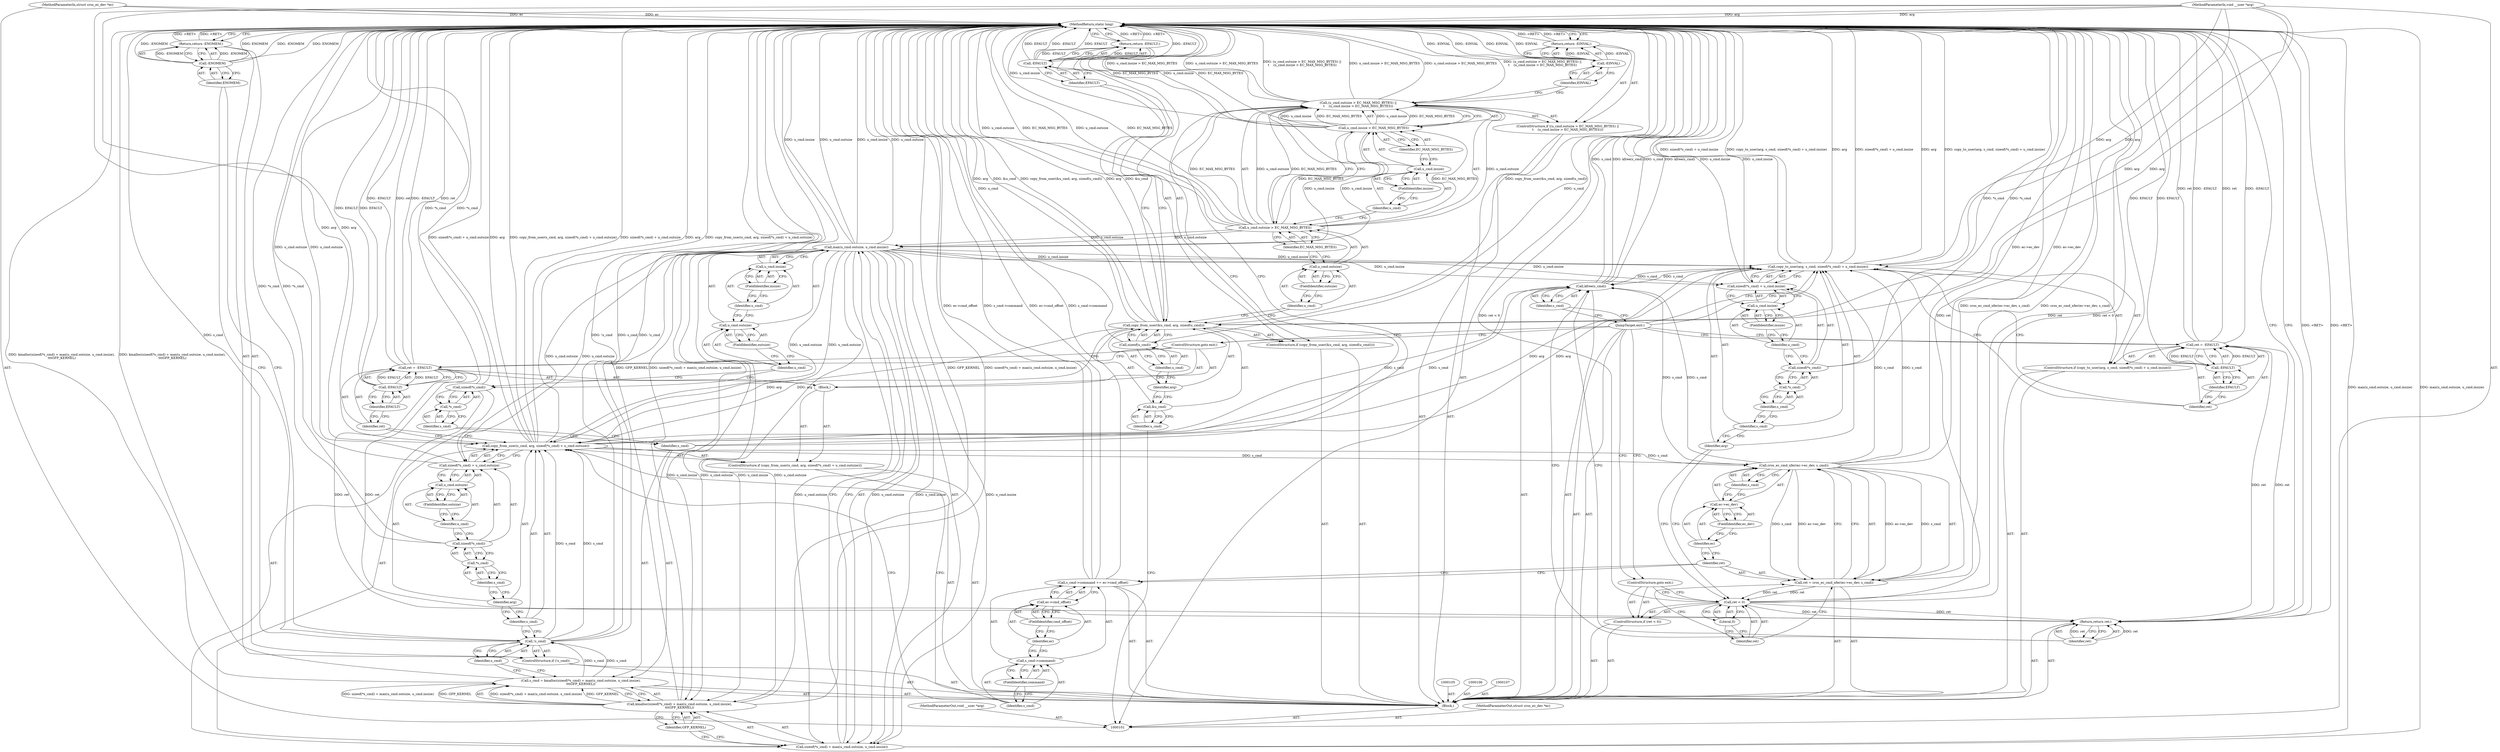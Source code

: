 digraph "1_linux_096cdc6f52225835ff503f987a0d68ef770bb78e" {
"1000210" [label="(MethodReturn,static long)"];
"1000102" [label="(MethodParameterIn,struct cros_ec_dev *ec)"];
"1000312" [label="(MethodParameterOut,struct cros_ec_dev *ec)"];
"1000103" [label="(MethodParameterIn,void __user *arg)"];
"1000313" [label="(MethodParameterOut,void __user *arg)"];
"1000118" [label="(ControlStructure,if ((u_cmd.outsize > EC_MAX_MSG_BYTES) ||\n\t    (u_cmd.insize > EC_MAX_MSG_BYTES)))"];
"1000123" [label="(FieldIdentifier,outsize)"];
"1000124" [label="(Identifier,EC_MAX_MSG_BYTES)"];
"1000119" [label="(Call,(u_cmd.outsize > EC_MAX_MSG_BYTES) ||\n\t    (u_cmd.insize > EC_MAX_MSG_BYTES))"];
"1000120" [label="(Call,u_cmd.outsize > EC_MAX_MSG_BYTES)"];
"1000121" [label="(Call,u_cmd.outsize)"];
"1000122" [label="(Identifier,u_cmd)"];
"1000128" [label="(FieldIdentifier,insize)"];
"1000129" [label="(Identifier,EC_MAX_MSG_BYTES)"];
"1000125" [label="(Call,u_cmd.insize > EC_MAX_MSG_BYTES)"];
"1000126" [label="(Call,u_cmd.insize)"];
"1000127" [label="(Identifier,u_cmd)"];
"1000132" [label="(Identifier,EINVAL)"];
"1000130" [label="(Return,return -EINVAL;)"];
"1000131" [label="(Call,-EINVAL)"];
"1000133" [label="(Call,s_cmd = kmalloc(sizeof(*s_cmd) + max(u_cmd.outsize, u_cmd.insize),\n\t\t\tGFP_KERNEL))"];
"1000134" [label="(Identifier,s_cmd)"];
"1000136" [label="(Call,sizeof(*s_cmd) + max(u_cmd.outsize, u_cmd.insize))"];
"1000137" [label="(Call,sizeof(*s_cmd))"];
"1000138" [label="(Call,*s_cmd)"];
"1000139" [label="(Identifier,s_cmd)"];
"1000140" [label="(Call,max(u_cmd.outsize, u_cmd.insize))"];
"1000141" [label="(Call,u_cmd.outsize)"];
"1000142" [label="(Identifier,u_cmd)"];
"1000143" [label="(FieldIdentifier,outsize)"];
"1000144" [label="(Call,u_cmd.insize)"];
"1000145" [label="(Identifier,u_cmd)"];
"1000146" [label="(FieldIdentifier,insize)"];
"1000135" [label="(Call,kmalloc(sizeof(*s_cmd) + max(u_cmd.outsize, u_cmd.insize),\n\t\t\tGFP_KERNEL))"];
"1000147" [label="(Identifier,GFP_KERNEL)"];
"1000148" [label="(ControlStructure,if (!s_cmd))"];
"1000149" [label="(Call,!s_cmd)"];
"1000150" [label="(Identifier,s_cmd)"];
"1000153" [label="(Identifier,ENOMEM)"];
"1000151" [label="(Return,return -ENOMEM;)"];
"1000152" [label="(Call,-ENOMEM)"];
"1000154" [label="(ControlStructure,if (copy_from_user(s_cmd, arg, sizeof(*s_cmd) + u_cmd.outsize)))"];
"1000156" [label="(Identifier,s_cmd)"];
"1000157" [label="(Identifier,arg)"];
"1000158" [label="(Call,sizeof(*s_cmd) + u_cmd.outsize)"];
"1000159" [label="(Call,sizeof(*s_cmd))"];
"1000160" [label="(Call,*s_cmd)"];
"1000161" [label="(Identifier,s_cmd)"];
"1000162" [label="(Call,u_cmd.outsize)"];
"1000163" [label="(Identifier,u_cmd)"];
"1000155" [label="(Call,copy_from_user(s_cmd, arg, sizeof(*s_cmd) + u_cmd.outsize))"];
"1000164" [label="(FieldIdentifier,outsize)"];
"1000165" [label="(Block,)"];
"1000104" [label="(Block,)"];
"1000166" [label="(Call,ret = -EFAULT)"];
"1000167" [label="(Identifier,ret)"];
"1000168" [label="(Call,-EFAULT)"];
"1000169" [label="(Identifier,EFAULT)"];
"1000170" [label="(ControlStructure,goto exit;)"];
"1000171" [label="(Call,s_cmd->command += ec->cmd_offset)"];
"1000172" [label="(Call,s_cmd->command)"];
"1000173" [label="(Identifier,s_cmd)"];
"1000175" [label="(Call,ec->cmd_offset)"];
"1000176" [label="(Identifier,ec)"];
"1000177" [label="(FieldIdentifier,cmd_offset)"];
"1000174" [label="(FieldIdentifier,command)"];
"1000178" [label="(Call,ret = cros_ec_cmd_xfer(ec->ec_dev, s_cmd))"];
"1000179" [label="(Identifier,ret)"];
"1000181" [label="(Call,ec->ec_dev)"];
"1000182" [label="(Identifier,ec)"];
"1000183" [label="(FieldIdentifier,ec_dev)"];
"1000184" [label="(Identifier,s_cmd)"];
"1000180" [label="(Call,cros_ec_cmd_xfer(ec->ec_dev, s_cmd))"];
"1000188" [label="(Literal,0)"];
"1000185" [label="(ControlStructure,if (ret < 0))"];
"1000186" [label="(Call,ret < 0)"];
"1000187" [label="(Identifier,ret)"];
"1000189" [label="(ControlStructure,goto exit;)"];
"1000190" [label="(ControlStructure,if (copy_to_user(arg, s_cmd, sizeof(*s_cmd) + u_cmd.insize)))"];
"1000192" [label="(Identifier,arg)"];
"1000193" [label="(Identifier,s_cmd)"];
"1000194" [label="(Call,sizeof(*s_cmd) + u_cmd.insize)"];
"1000195" [label="(Call,sizeof(*s_cmd))"];
"1000196" [label="(Call,*s_cmd)"];
"1000197" [label="(Identifier,s_cmd)"];
"1000198" [label="(Call,u_cmd.insize)"];
"1000199" [label="(Identifier,u_cmd)"];
"1000191" [label="(Call,copy_to_user(arg, s_cmd, sizeof(*s_cmd) + u_cmd.insize))"];
"1000200" [label="(FieldIdentifier,insize)"];
"1000204" [label="(Identifier,EFAULT)"];
"1000201" [label="(Call,ret = -EFAULT)"];
"1000202" [label="(Identifier,ret)"];
"1000203" [label="(Call,-EFAULT)"];
"1000205" [label="(JumpTarget,exit:)"];
"1000206" [label="(Call,kfree(s_cmd))"];
"1000207" [label="(Identifier,s_cmd)"];
"1000208" [label="(Return,return ret;)"];
"1000209" [label="(Identifier,ret)"];
"1000108" [label="(ControlStructure,if (copy_from_user(&u_cmd, arg, sizeof(u_cmd))))"];
"1000110" [label="(Call,&u_cmd)"];
"1000111" [label="(Identifier,u_cmd)"];
"1000112" [label="(Identifier,arg)"];
"1000113" [label="(Call,sizeof(u_cmd))"];
"1000114" [label="(Identifier,u_cmd)"];
"1000109" [label="(Call,copy_from_user(&u_cmd, arg, sizeof(u_cmd)))"];
"1000117" [label="(Identifier,EFAULT)"];
"1000115" [label="(Return,return -EFAULT;)"];
"1000116" [label="(Call,-EFAULT)"];
"1000210" -> "1000101"  [label="AST: "];
"1000210" -> "1000115"  [label="CFG: "];
"1000210" -> "1000130"  [label="CFG: "];
"1000210" -> "1000151"  [label="CFG: "];
"1000210" -> "1000208"  [label="CFG: "];
"1000208" -> "1000210"  [label="DDG: <RET>"];
"1000151" -> "1000210"  [label="DDG: <RET>"];
"1000130" -> "1000210"  [label="DDG: <RET>"];
"1000168" -> "1000210"  [label="DDG: EFAULT"];
"1000155" -> "1000210"  [label="DDG: arg"];
"1000155" -> "1000210"  [label="DDG: copy_from_user(s_cmd, arg, sizeof(*s_cmd) + u_cmd.outsize)"];
"1000155" -> "1000210"  [label="DDG: sizeof(*s_cmd) + u_cmd.outsize"];
"1000180" -> "1000210"  [label="DDG: ec->ec_dev"];
"1000149" -> "1000210"  [label="DDG: !s_cmd"];
"1000149" -> "1000210"  [label="DDG: s_cmd"];
"1000137" -> "1000210"  [label="DDG: *s_cmd"];
"1000119" -> "1000210"  [label="DDG: (u_cmd.outsize > EC_MAX_MSG_BYTES) ||\n\t    (u_cmd.insize > EC_MAX_MSG_BYTES)"];
"1000119" -> "1000210"  [label="DDG: u_cmd.insize > EC_MAX_MSG_BYTES"];
"1000119" -> "1000210"  [label="DDG: u_cmd.outsize > EC_MAX_MSG_BYTES"];
"1000116" -> "1000210"  [label="DDG: EFAULT"];
"1000116" -> "1000210"  [label="DDG: -EFAULT"];
"1000166" -> "1000210"  [label="DDG: -EFAULT"];
"1000166" -> "1000210"  [label="DDG: ret"];
"1000186" -> "1000210"  [label="DDG: ret < 0"];
"1000186" -> "1000210"  [label="DDG: ret"];
"1000125" -> "1000210"  [label="DDG: u_cmd.insize"];
"1000125" -> "1000210"  [label="DDG: EC_MAX_MSG_BYTES"];
"1000171" -> "1000210"  [label="DDG: s_cmd->command"];
"1000171" -> "1000210"  [label="DDG: ec->cmd_offset"];
"1000191" -> "1000210"  [label="DDG: sizeof(*s_cmd) + u_cmd.insize"];
"1000191" -> "1000210"  [label="DDG: copy_to_user(arg, s_cmd, sizeof(*s_cmd) + u_cmd.insize)"];
"1000191" -> "1000210"  [label="DDG: arg"];
"1000113" -> "1000210"  [label="DDG: u_cmd"];
"1000159" -> "1000210"  [label="DDG: *s_cmd"];
"1000206" -> "1000210"  [label="DDG: kfree(s_cmd)"];
"1000206" -> "1000210"  [label="DDG: s_cmd"];
"1000131" -> "1000210"  [label="DDG: EINVAL"];
"1000131" -> "1000210"  [label="DDG: -EINVAL"];
"1000140" -> "1000210"  [label="DDG: u_cmd.outsize"];
"1000140" -> "1000210"  [label="DDG: u_cmd.insize"];
"1000136" -> "1000210"  [label="DDG: max(u_cmd.outsize, u_cmd.insize)"];
"1000152" -> "1000210"  [label="DDG: -ENOMEM"];
"1000152" -> "1000210"  [label="DDG: ENOMEM"];
"1000103" -> "1000210"  [label="DDG: arg"];
"1000201" -> "1000210"  [label="DDG: -EFAULT"];
"1000201" -> "1000210"  [label="DDG: ret"];
"1000120" -> "1000210"  [label="DDG: u_cmd.outsize"];
"1000120" -> "1000210"  [label="DDG: EC_MAX_MSG_BYTES"];
"1000178" -> "1000210"  [label="DDG: cros_ec_cmd_xfer(ec->ec_dev, s_cmd)"];
"1000102" -> "1000210"  [label="DDG: ec"];
"1000109" -> "1000210"  [label="DDG: arg"];
"1000109" -> "1000210"  [label="DDG: &u_cmd"];
"1000109" -> "1000210"  [label="DDG: copy_from_user(&u_cmd, arg, sizeof(u_cmd))"];
"1000133" -> "1000210"  [label="DDG: kmalloc(sizeof(*s_cmd) + max(u_cmd.outsize, u_cmd.insize),\n\t\t\tGFP_KERNEL)"];
"1000135" -> "1000210"  [label="DDG: sizeof(*s_cmd) + max(u_cmd.outsize, u_cmd.insize)"];
"1000135" -> "1000210"  [label="DDG: GFP_KERNEL"];
"1000195" -> "1000210"  [label="DDG: *s_cmd"];
"1000158" -> "1000210"  [label="DDG: u_cmd.outsize"];
"1000203" -> "1000210"  [label="DDG: EFAULT"];
"1000194" -> "1000210"  [label="DDG: u_cmd.insize"];
"1000115" -> "1000210"  [label="DDG: <RET>"];
"1000102" -> "1000101"  [label="AST: "];
"1000102" -> "1000210"  [label="DDG: ec"];
"1000312" -> "1000101"  [label="AST: "];
"1000103" -> "1000101"  [label="AST: "];
"1000103" -> "1000210"  [label="DDG: arg"];
"1000103" -> "1000109"  [label="DDG: arg"];
"1000103" -> "1000155"  [label="DDG: arg"];
"1000103" -> "1000191"  [label="DDG: arg"];
"1000313" -> "1000101"  [label="AST: "];
"1000118" -> "1000104"  [label="AST: "];
"1000119" -> "1000118"  [label="AST: "];
"1000130" -> "1000118"  [label="AST: "];
"1000123" -> "1000121"  [label="AST: "];
"1000123" -> "1000122"  [label="CFG: "];
"1000121" -> "1000123"  [label="CFG: "];
"1000124" -> "1000120"  [label="AST: "];
"1000124" -> "1000121"  [label="CFG: "];
"1000120" -> "1000124"  [label="CFG: "];
"1000119" -> "1000118"  [label="AST: "];
"1000119" -> "1000120"  [label="CFG: "];
"1000119" -> "1000125"  [label="CFG: "];
"1000120" -> "1000119"  [label="AST: "];
"1000125" -> "1000119"  [label="AST: "];
"1000132" -> "1000119"  [label="CFG: "];
"1000134" -> "1000119"  [label="CFG: "];
"1000119" -> "1000210"  [label="DDG: (u_cmd.outsize > EC_MAX_MSG_BYTES) ||\n\t    (u_cmd.insize > EC_MAX_MSG_BYTES)"];
"1000119" -> "1000210"  [label="DDG: u_cmd.insize > EC_MAX_MSG_BYTES"];
"1000119" -> "1000210"  [label="DDG: u_cmd.outsize > EC_MAX_MSG_BYTES"];
"1000120" -> "1000119"  [label="DDG: u_cmd.outsize"];
"1000120" -> "1000119"  [label="DDG: EC_MAX_MSG_BYTES"];
"1000125" -> "1000119"  [label="DDG: u_cmd.insize"];
"1000125" -> "1000119"  [label="DDG: EC_MAX_MSG_BYTES"];
"1000120" -> "1000119"  [label="AST: "];
"1000120" -> "1000124"  [label="CFG: "];
"1000121" -> "1000120"  [label="AST: "];
"1000124" -> "1000120"  [label="AST: "];
"1000127" -> "1000120"  [label="CFG: "];
"1000119" -> "1000120"  [label="CFG: "];
"1000120" -> "1000210"  [label="DDG: u_cmd.outsize"];
"1000120" -> "1000210"  [label="DDG: EC_MAX_MSG_BYTES"];
"1000120" -> "1000119"  [label="DDG: u_cmd.outsize"];
"1000120" -> "1000119"  [label="DDG: EC_MAX_MSG_BYTES"];
"1000120" -> "1000125"  [label="DDG: EC_MAX_MSG_BYTES"];
"1000120" -> "1000140"  [label="DDG: u_cmd.outsize"];
"1000121" -> "1000120"  [label="AST: "];
"1000121" -> "1000123"  [label="CFG: "];
"1000122" -> "1000121"  [label="AST: "];
"1000123" -> "1000121"  [label="AST: "];
"1000124" -> "1000121"  [label="CFG: "];
"1000122" -> "1000121"  [label="AST: "];
"1000122" -> "1000109"  [label="CFG: "];
"1000123" -> "1000122"  [label="CFG: "];
"1000128" -> "1000126"  [label="AST: "];
"1000128" -> "1000127"  [label="CFG: "];
"1000126" -> "1000128"  [label="CFG: "];
"1000129" -> "1000125"  [label="AST: "];
"1000129" -> "1000126"  [label="CFG: "];
"1000125" -> "1000129"  [label="CFG: "];
"1000125" -> "1000119"  [label="AST: "];
"1000125" -> "1000129"  [label="CFG: "];
"1000126" -> "1000125"  [label="AST: "];
"1000129" -> "1000125"  [label="AST: "];
"1000119" -> "1000125"  [label="CFG: "];
"1000125" -> "1000210"  [label="DDG: u_cmd.insize"];
"1000125" -> "1000210"  [label="DDG: EC_MAX_MSG_BYTES"];
"1000125" -> "1000119"  [label="DDG: u_cmd.insize"];
"1000125" -> "1000119"  [label="DDG: EC_MAX_MSG_BYTES"];
"1000120" -> "1000125"  [label="DDG: EC_MAX_MSG_BYTES"];
"1000125" -> "1000140"  [label="DDG: u_cmd.insize"];
"1000126" -> "1000125"  [label="AST: "];
"1000126" -> "1000128"  [label="CFG: "];
"1000127" -> "1000126"  [label="AST: "];
"1000128" -> "1000126"  [label="AST: "];
"1000129" -> "1000126"  [label="CFG: "];
"1000127" -> "1000126"  [label="AST: "];
"1000127" -> "1000120"  [label="CFG: "];
"1000128" -> "1000127"  [label="CFG: "];
"1000132" -> "1000131"  [label="AST: "];
"1000132" -> "1000119"  [label="CFG: "];
"1000131" -> "1000132"  [label="CFG: "];
"1000130" -> "1000118"  [label="AST: "];
"1000130" -> "1000131"  [label="CFG: "];
"1000131" -> "1000130"  [label="AST: "];
"1000210" -> "1000130"  [label="CFG: "];
"1000130" -> "1000210"  [label="DDG: <RET>"];
"1000131" -> "1000130"  [label="DDG: -EINVAL"];
"1000131" -> "1000130"  [label="AST: "];
"1000131" -> "1000132"  [label="CFG: "];
"1000132" -> "1000131"  [label="AST: "];
"1000130" -> "1000131"  [label="CFG: "];
"1000131" -> "1000210"  [label="DDG: EINVAL"];
"1000131" -> "1000210"  [label="DDG: -EINVAL"];
"1000131" -> "1000130"  [label="DDG: -EINVAL"];
"1000133" -> "1000104"  [label="AST: "];
"1000133" -> "1000135"  [label="CFG: "];
"1000134" -> "1000133"  [label="AST: "];
"1000135" -> "1000133"  [label="AST: "];
"1000150" -> "1000133"  [label="CFG: "];
"1000133" -> "1000210"  [label="DDG: kmalloc(sizeof(*s_cmd) + max(u_cmd.outsize, u_cmd.insize),\n\t\t\tGFP_KERNEL)"];
"1000135" -> "1000133"  [label="DDG: sizeof(*s_cmd) + max(u_cmd.outsize, u_cmd.insize)"];
"1000135" -> "1000133"  [label="DDG: GFP_KERNEL"];
"1000133" -> "1000149"  [label="DDG: s_cmd"];
"1000134" -> "1000133"  [label="AST: "];
"1000134" -> "1000119"  [label="CFG: "];
"1000139" -> "1000134"  [label="CFG: "];
"1000136" -> "1000135"  [label="AST: "];
"1000136" -> "1000140"  [label="CFG: "];
"1000137" -> "1000136"  [label="AST: "];
"1000140" -> "1000136"  [label="AST: "];
"1000147" -> "1000136"  [label="CFG: "];
"1000136" -> "1000210"  [label="DDG: max(u_cmd.outsize, u_cmd.insize)"];
"1000140" -> "1000136"  [label="DDG: u_cmd.outsize"];
"1000140" -> "1000136"  [label="DDG: u_cmd.insize"];
"1000137" -> "1000136"  [label="AST: "];
"1000137" -> "1000138"  [label="CFG: "];
"1000138" -> "1000137"  [label="AST: "];
"1000142" -> "1000137"  [label="CFG: "];
"1000137" -> "1000210"  [label="DDG: *s_cmd"];
"1000138" -> "1000137"  [label="AST: "];
"1000138" -> "1000139"  [label="CFG: "];
"1000139" -> "1000138"  [label="AST: "];
"1000137" -> "1000138"  [label="CFG: "];
"1000139" -> "1000138"  [label="AST: "];
"1000139" -> "1000134"  [label="CFG: "];
"1000138" -> "1000139"  [label="CFG: "];
"1000140" -> "1000136"  [label="AST: "];
"1000140" -> "1000144"  [label="CFG: "];
"1000141" -> "1000140"  [label="AST: "];
"1000144" -> "1000140"  [label="AST: "];
"1000136" -> "1000140"  [label="CFG: "];
"1000140" -> "1000210"  [label="DDG: u_cmd.outsize"];
"1000140" -> "1000210"  [label="DDG: u_cmd.insize"];
"1000140" -> "1000135"  [label="DDG: u_cmd.outsize"];
"1000140" -> "1000135"  [label="DDG: u_cmd.insize"];
"1000140" -> "1000136"  [label="DDG: u_cmd.outsize"];
"1000140" -> "1000136"  [label="DDG: u_cmd.insize"];
"1000120" -> "1000140"  [label="DDG: u_cmd.outsize"];
"1000125" -> "1000140"  [label="DDG: u_cmd.insize"];
"1000140" -> "1000155"  [label="DDG: u_cmd.outsize"];
"1000140" -> "1000158"  [label="DDG: u_cmd.outsize"];
"1000140" -> "1000191"  [label="DDG: u_cmd.insize"];
"1000140" -> "1000194"  [label="DDG: u_cmd.insize"];
"1000141" -> "1000140"  [label="AST: "];
"1000141" -> "1000143"  [label="CFG: "];
"1000142" -> "1000141"  [label="AST: "];
"1000143" -> "1000141"  [label="AST: "];
"1000145" -> "1000141"  [label="CFG: "];
"1000142" -> "1000141"  [label="AST: "];
"1000142" -> "1000137"  [label="CFG: "];
"1000143" -> "1000142"  [label="CFG: "];
"1000143" -> "1000141"  [label="AST: "];
"1000143" -> "1000142"  [label="CFG: "];
"1000141" -> "1000143"  [label="CFG: "];
"1000144" -> "1000140"  [label="AST: "];
"1000144" -> "1000146"  [label="CFG: "];
"1000145" -> "1000144"  [label="AST: "];
"1000146" -> "1000144"  [label="AST: "];
"1000140" -> "1000144"  [label="CFG: "];
"1000145" -> "1000144"  [label="AST: "];
"1000145" -> "1000141"  [label="CFG: "];
"1000146" -> "1000145"  [label="CFG: "];
"1000146" -> "1000144"  [label="AST: "];
"1000146" -> "1000145"  [label="CFG: "];
"1000144" -> "1000146"  [label="CFG: "];
"1000135" -> "1000133"  [label="AST: "];
"1000135" -> "1000147"  [label="CFG: "];
"1000136" -> "1000135"  [label="AST: "];
"1000147" -> "1000135"  [label="AST: "];
"1000133" -> "1000135"  [label="CFG: "];
"1000135" -> "1000210"  [label="DDG: sizeof(*s_cmd) + max(u_cmd.outsize, u_cmd.insize)"];
"1000135" -> "1000210"  [label="DDG: GFP_KERNEL"];
"1000135" -> "1000133"  [label="DDG: sizeof(*s_cmd) + max(u_cmd.outsize, u_cmd.insize)"];
"1000135" -> "1000133"  [label="DDG: GFP_KERNEL"];
"1000140" -> "1000135"  [label="DDG: u_cmd.outsize"];
"1000140" -> "1000135"  [label="DDG: u_cmd.insize"];
"1000147" -> "1000135"  [label="AST: "];
"1000147" -> "1000136"  [label="CFG: "];
"1000135" -> "1000147"  [label="CFG: "];
"1000148" -> "1000104"  [label="AST: "];
"1000149" -> "1000148"  [label="AST: "];
"1000151" -> "1000148"  [label="AST: "];
"1000149" -> "1000148"  [label="AST: "];
"1000149" -> "1000150"  [label="CFG: "];
"1000150" -> "1000149"  [label="AST: "];
"1000153" -> "1000149"  [label="CFG: "];
"1000156" -> "1000149"  [label="CFG: "];
"1000149" -> "1000210"  [label="DDG: !s_cmd"];
"1000149" -> "1000210"  [label="DDG: s_cmd"];
"1000133" -> "1000149"  [label="DDG: s_cmd"];
"1000149" -> "1000155"  [label="DDG: s_cmd"];
"1000150" -> "1000149"  [label="AST: "];
"1000150" -> "1000133"  [label="CFG: "];
"1000149" -> "1000150"  [label="CFG: "];
"1000153" -> "1000152"  [label="AST: "];
"1000153" -> "1000149"  [label="CFG: "];
"1000152" -> "1000153"  [label="CFG: "];
"1000151" -> "1000148"  [label="AST: "];
"1000151" -> "1000152"  [label="CFG: "];
"1000152" -> "1000151"  [label="AST: "];
"1000210" -> "1000151"  [label="CFG: "];
"1000151" -> "1000210"  [label="DDG: <RET>"];
"1000152" -> "1000151"  [label="DDG: -ENOMEM"];
"1000152" -> "1000151"  [label="AST: "];
"1000152" -> "1000153"  [label="CFG: "];
"1000153" -> "1000152"  [label="AST: "];
"1000151" -> "1000152"  [label="CFG: "];
"1000152" -> "1000210"  [label="DDG: -ENOMEM"];
"1000152" -> "1000210"  [label="DDG: ENOMEM"];
"1000152" -> "1000151"  [label="DDG: -ENOMEM"];
"1000154" -> "1000104"  [label="AST: "];
"1000155" -> "1000154"  [label="AST: "];
"1000165" -> "1000154"  [label="AST: "];
"1000156" -> "1000155"  [label="AST: "];
"1000156" -> "1000149"  [label="CFG: "];
"1000157" -> "1000156"  [label="CFG: "];
"1000157" -> "1000155"  [label="AST: "];
"1000157" -> "1000156"  [label="CFG: "];
"1000161" -> "1000157"  [label="CFG: "];
"1000158" -> "1000155"  [label="AST: "];
"1000158" -> "1000162"  [label="CFG: "];
"1000159" -> "1000158"  [label="AST: "];
"1000162" -> "1000158"  [label="AST: "];
"1000155" -> "1000158"  [label="CFG: "];
"1000158" -> "1000210"  [label="DDG: u_cmd.outsize"];
"1000140" -> "1000158"  [label="DDG: u_cmd.outsize"];
"1000159" -> "1000158"  [label="AST: "];
"1000159" -> "1000160"  [label="CFG: "];
"1000160" -> "1000159"  [label="AST: "];
"1000163" -> "1000159"  [label="CFG: "];
"1000159" -> "1000210"  [label="DDG: *s_cmd"];
"1000160" -> "1000159"  [label="AST: "];
"1000160" -> "1000161"  [label="CFG: "];
"1000161" -> "1000160"  [label="AST: "];
"1000159" -> "1000160"  [label="CFG: "];
"1000161" -> "1000160"  [label="AST: "];
"1000161" -> "1000157"  [label="CFG: "];
"1000160" -> "1000161"  [label="CFG: "];
"1000162" -> "1000158"  [label="AST: "];
"1000162" -> "1000164"  [label="CFG: "];
"1000163" -> "1000162"  [label="AST: "];
"1000164" -> "1000162"  [label="AST: "];
"1000158" -> "1000162"  [label="CFG: "];
"1000163" -> "1000162"  [label="AST: "];
"1000163" -> "1000159"  [label="CFG: "];
"1000164" -> "1000163"  [label="CFG: "];
"1000155" -> "1000154"  [label="AST: "];
"1000155" -> "1000158"  [label="CFG: "];
"1000156" -> "1000155"  [label="AST: "];
"1000157" -> "1000155"  [label="AST: "];
"1000158" -> "1000155"  [label="AST: "];
"1000167" -> "1000155"  [label="CFG: "];
"1000173" -> "1000155"  [label="CFG: "];
"1000155" -> "1000210"  [label="DDG: arg"];
"1000155" -> "1000210"  [label="DDG: copy_from_user(s_cmd, arg, sizeof(*s_cmd) + u_cmd.outsize)"];
"1000155" -> "1000210"  [label="DDG: sizeof(*s_cmd) + u_cmd.outsize"];
"1000149" -> "1000155"  [label="DDG: s_cmd"];
"1000109" -> "1000155"  [label="DDG: arg"];
"1000103" -> "1000155"  [label="DDG: arg"];
"1000140" -> "1000155"  [label="DDG: u_cmd.outsize"];
"1000155" -> "1000180"  [label="DDG: s_cmd"];
"1000155" -> "1000191"  [label="DDG: arg"];
"1000155" -> "1000206"  [label="DDG: s_cmd"];
"1000164" -> "1000162"  [label="AST: "];
"1000164" -> "1000163"  [label="CFG: "];
"1000162" -> "1000164"  [label="CFG: "];
"1000165" -> "1000154"  [label="AST: "];
"1000166" -> "1000165"  [label="AST: "];
"1000170" -> "1000165"  [label="AST: "];
"1000104" -> "1000101"  [label="AST: "];
"1000105" -> "1000104"  [label="AST: "];
"1000106" -> "1000104"  [label="AST: "];
"1000107" -> "1000104"  [label="AST: "];
"1000108" -> "1000104"  [label="AST: "];
"1000118" -> "1000104"  [label="AST: "];
"1000133" -> "1000104"  [label="AST: "];
"1000148" -> "1000104"  [label="AST: "];
"1000154" -> "1000104"  [label="AST: "];
"1000171" -> "1000104"  [label="AST: "];
"1000178" -> "1000104"  [label="AST: "];
"1000185" -> "1000104"  [label="AST: "];
"1000190" -> "1000104"  [label="AST: "];
"1000205" -> "1000104"  [label="AST: "];
"1000206" -> "1000104"  [label="AST: "];
"1000208" -> "1000104"  [label="AST: "];
"1000166" -> "1000165"  [label="AST: "];
"1000166" -> "1000168"  [label="CFG: "];
"1000167" -> "1000166"  [label="AST: "];
"1000168" -> "1000166"  [label="AST: "];
"1000170" -> "1000166"  [label="CFG: "];
"1000166" -> "1000210"  [label="DDG: -EFAULT"];
"1000166" -> "1000210"  [label="DDG: ret"];
"1000168" -> "1000166"  [label="DDG: EFAULT"];
"1000166" -> "1000208"  [label="DDG: ret"];
"1000167" -> "1000166"  [label="AST: "];
"1000167" -> "1000155"  [label="CFG: "];
"1000169" -> "1000167"  [label="CFG: "];
"1000168" -> "1000166"  [label="AST: "];
"1000168" -> "1000169"  [label="CFG: "];
"1000169" -> "1000168"  [label="AST: "];
"1000166" -> "1000168"  [label="CFG: "];
"1000168" -> "1000210"  [label="DDG: EFAULT"];
"1000168" -> "1000166"  [label="DDG: EFAULT"];
"1000169" -> "1000168"  [label="AST: "];
"1000169" -> "1000167"  [label="CFG: "];
"1000168" -> "1000169"  [label="CFG: "];
"1000170" -> "1000165"  [label="AST: "];
"1000170" -> "1000166"  [label="CFG: "];
"1000205" -> "1000170"  [label="CFG: "];
"1000171" -> "1000104"  [label="AST: "];
"1000171" -> "1000175"  [label="CFG: "];
"1000172" -> "1000171"  [label="AST: "];
"1000175" -> "1000171"  [label="AST: "];
"1000179" -> "1000171"  [label="CFG: "];
"1000171" -> "1000210"  [label="DDG: s_cmd->command"];
"1000171" -> "1000210"  [label="DDG: ec->cmd_offset"];
"1000172" -> "1000171"  [label="AST: "];
"1000172" -> "1000174"  [label="CFG: "];
"1000173" -> "1000172"  [label="AST: "];
"1000174" -> "1000172"  [label="AST: "];
"1000176" -> "1000172"  [label="CFG: "];
"1000173" -> "1000172"  [label="AST: "];
"1000173" -> "1000155"  [label="CFG: "];
"1000174" -> "1000173"  [label="CFG: "];
"1000175" -> "1000171"  [label="AST: "];
"1000175" -> "1000177"  [label="CFG: "];
"1000176" -> "1000175"  [label="AST: "];
"1000177" -> "1000175"  [label="AST: "];
"1000171" -> "1000175"  [label="CFG: "];
"1000176" -> "1000175"  [label="AST: "];
"1000176" -> "1000172"  [label="CFG: "];
"1000177" -> "1000176"  [label="CFG: "];
"1000177" -> "1000175"  [label="AST: "];
"1000177" -> "1000176"  [label="CFG: "];
"1000175" -> "1000177"  [label="CFG: "];
"1000174" -> "1000172"  [label="AST: "];
"1000174" -> "1000173"  [label="CFG: "];
"1000172" -> "1000174"  [label="CFG: "];
"1000178" -> "1000104"  [label="AST: "];
"1000178" -> "1000180"  [label="CFG: "];
"1000179" -> "1000178"  [label="AST: "];
"1000180" -> "1000178"  [label="AST: "];
"1000187" -> "1000178"  [label="CFG: "];
"1000178" -> "1000210"  [label="DDG: cros_ec_cmd_xfer(ec->ec_dev, s_cmd)"];
"1000180" -> "1000178"  [label="DDG: ec->ec_dev"];
"1000180" -> "1000178"  [label="DDG: s_cmd"];
"1000178" -> "1000186"  [label="DDG: ret"];
"1000179" -> "1000178"  [label="AST: "];
"1000179" -> "1000171"  [label="CFG: "];
"1000182" -> "1000179"  [label="CFG: "];
"1000181" -> "1000180"  [label="AST: "];
"1000181" -> "1000183"  [label="CFG: "];
"1000182" -> "1000181"  [label="AST: "];
"1000183" -> "1000181"  [label="AST: "];
"1000184" -> "1000181"  [label="CFG: "];
"1000182" -> "1000181"  [label="AST: "];
"1000182" -> "1000179"  [label="CFG: "];
"1000183" -> "1000182"  [label="CFG: "];
"1000183" -> "1000181"  [label="AST: "];
"1000183" -> "1000182"  [label="CFG: "];
"1000181" -> "1000183"  [label="CFG: "];
"1000184" -> "1000180"  [label="AST: "];
"1000184" -> "1000181"  [label="CFG: "];
"1000180" -> "1000184"  [label="CFG: "];
"1000180" -> "1000178"  [label="AST: "];
"1000180" -> "1000184"  [label="CFG: "];
"1000181" -> "1000180"  [label="AST: "];
"1000184" -> "1000180"  [label="AST: "];
"1000178" -> "1000180"  [label="CFG: "];
"1000180" -> "1000210"  [label="DDG: ec->ec_dev"];
"1000180" -> "1000178"  [label="DDG: ec->ec_dev"];
"1000180" -> "1000178"  [label="DDG: s_cmd"];
"1000155" -> "1000180"  [label="DDG: s_cmd"];
"1000180" -> "1000191"  [label="DDG: s_cmd"];
"1000180" -> "1000206"  [label="DDG: s_cmd"];
"1000188" -> "1000186"  [label="AST: "];
"1000188" -> "1000187"  [label="CFG: "];
"1000186" -> "1000188"  [label="CFG: "];
"1000185" -> "1000104"  [label="AST: "];
"1000186" -> "1000185"  [label="AST: "];
"1000189" -> "1000185"  [label="AST: "];
"1000186" -> "1000185"  [label="AST: "];
"1000186" -> "1000188"  [label="CFG: "];
"1000187" -> "1000186"  [label="AST: "];
"1000188" -> "1000186"  [label="AST: "];
"1000189" -> "1000186"  [label="CFG: "];
"1000192" -> "1000186"  [label="CFG: "];
"1000186" -> "1000210"  [label="DDG: ret < 0"];
"1000186" -> "1000210"  [label="DDG: ret"];
"1000178" -> "1000186"  [label="DDG: ret"];
"1000186" -> "1000208"  [label="DDG: ret"];
"1000187" -> "1000186"  [label="AST: "];
"1000187" -> "1000178"  [label="CFG: "];
"1000188" -> "1000187"  [label="CFG: "];
"1000189" -> "1000185"  [label="AST: "];
"1000189" -> "1000186"  [label="CFG: "];
"1000205" -> "1000189"  [label="CFG: "];
"1000190" -> "1000104"  [label="AST: "];
"1000191" -> "1000190"  [label="AST: "];
"1000201" -> "1000190"  [label="AST: "];
"1000192" -> "1000191"  [label="AST: "];
"1000192" -> "1000186"  [label="CFG: "];
"1000193" -> "1000192"  [label="CFG: "];
"1000193" -> "1000191"  [label="AST: "];
"1000193" -> "1000192"  [label="CFG: "];
"1000197" -> "1000193"  [label="CFG: "];
"1000194" -> "1000191"  [label="AST: "];
"1000194" -> "1000198"  [label="CFG: "];
"1000195" -> "1000194"  [label="AST: "];
"1000198" -> "1000194"  [label="AST: "];
"1000191" -> "1000194"  [label="CFG: "];
"1000194" -> "1000210"  [label="DDG: u_cmd.insize"];
"1000140" -> "1000194"  [label="DDG: u_cmd.insize"];
"1000195" -> "1000194"  [label="AST: "];
"1000195" -> "1000196"  [label="CFG: "];
"1000196" -> "1000195"  [label="AST: "];
"1000199" -> "1000195"  [label="CFG: "];
"1000195" -> "1000210"  [label="DDG: *s_cmd"];
"1000196" -> "1000195"  [label="AST: "];
"1000196" -> "1000197"  [label="CFG: "];
"1000197" -> "1000196"  [label="AST: "];
"1000195" -> "1000196"  [label="CFG: "];
"1000197" -> "1000196"  [label="AST: "];
"1000197" -> "1000193"  [label="CFG: "];
"1000196" -> "1000197"  [label="CFG: "];
"1000198" -> "1000194"  [label="AST: "];
"1000198" -> "1000200"  [label="CFG: "];
"1000199" -> "1000198"  [label="AST: "];
"1000200" -> "1000198"  [label="AST: "];
"1000194" -> "1000198"  [label="CFG: "];
"1000199" -> "1000198"  [label="AST: "];
"1000199" -> "1000195"  [label="CFG: "];
"1000200" -> "1000199"  [label="CFG: "];
"1000191" -> "1000190"  [label="AST: "];
"1000191" -> "1000194"  [label="CFG: "];
"1000192" -> "1000191"  [label="AST: "];
"1000193" -> "1000191"  [label="AST: "];
"1000194" -> "1000191"  [label="AST: "];
"1000202" -> "1000191"  [label="CFG: "];
"1000205" -> "1000191"  [label="CFG: "];
"1000191" -> "1000210"  [label="DDG: sizeof(*s_cmd) + u_cmd.insize"];
"1000191" -> "1000210"  [label="DDG: copy_to_user(arg, s_cmd, sizeof(*s_cmd) + u_cmd.insize)"];
"1000191" -> "1000210"  [label="DDG: arg"];
"1000155" -> "1000191"  [label="DDG: arg"];
"1000103" -> "1000191"  [label="DDG: arg"];
"1000180" -> "1000191"  [label="DDG: s_cmd"];
"1000140" -> "1000191"  [label="DDG: u_cmd.insize"];
"1000191" -> "1000206"  [label="DDG: s_cmd"];
"1000200" -> "1000198"  [label="AST: "];
"1000200" -> "1000199"  [label="CFG: "];
"1000198" -> "1000200"  [label="CFG: "];
"1000204" -> "1000203"  [label="AST: "];
"1000204" -> "1000202"  [label="CFG: "];
"1000203" -> "1000204"  [label="CFG: "];
"1000201" -> "1000190"  [label="AST: "];
"1000201" -> "1000203"  [label="CFG: "];
"1000202" -> "1000201"  [label="AST: "];
"1000203" -> "1000201"  [label="AST: "];
"1000205" -> "1000201"  [label="CFG: "];
"1000201" -> "1000210"  [label="DDG: -EFAULT"];
"1000201" -> "1000210"  [label="DDG: ret"];
"1000203" -> "1000201"  [label="DDG: EFAULT"];
"1000201" -> "1000208"  [label="DDG: ret"];
"1000202" -> "1000201"  [label="AST: "];
"1000202" -> "1000191"  [label="CFG: "];
"1000204" -> "1000202"  [label="CFG: "];
"1000203" -> "1000201"  [label="AST: "];
"1000203" -> "1000204"  [label="CFG: "];
"1000204" -> "1000203"  [label="AST: "];
"1000201" -> "1000203"  [label="CFG: "];
"1000203" -> "1000210"  [label="DDG: EFAULT"];
"1000203" -> "1000201"  [label="DDG: EFAULT"];
"1000205" -> "1000104"  [label="AST: "];
"1000205" -> "1000201"  [label="CFG: "];
"1000205" -> "1000191"  [label="CFG: "];
"1000205" -> "1000170"  [label="CFG: "];
"1000205" -> "1000189"  [label="CFG: "];
"1000207" -> "1000205"  [label="CFG: "];
"1000206" -> "1000104"  [label="AST: "];
"1000206" -> "1000207"  [label="CFG: "];
"1000207" -> "1000206"  [label="AST: "];
"1000209" -> "1000206"  [label="CFG: "];
"1000206" -> "1000210"  [label="DDG: kfree(s_cmd)"];
"1000206" -> "1000210"  [label="DDG: s_cmd"];
"1000180" -> "1000206"  [label="DDG: s_cmd"];
"1000191" -> "1000206"  [label="DDG: s_cmd"];
"1000155" -> "1000206"  [label="DDG: s_cmd"];
"1000207" -> "1000206"  [label="AST: "];
"1000207" -> "1000205"  [label="CFG: "];
"1000206" -> "1000207"  [label="CFG: "];
"1000208" -> "1000104"  [label="AST: "];
"1000208" -> "1000209"  [label="CFG: "];
"1000209" -> "1000208"  [label="AST: "];
"1000210" -> "1000208"  [label="CFG: "];
"1000208" -> "1000210"  [label="DDG: <RET>"];
"1000209" -> "1000208"  [label="DDG: ret"];
"1000186" -> "1000208"  [label="DDG: ret"];
"1000166" -> "1000208"  [label="DDG: ret"];
"1000201" -> "1000208"  [label="DDG: ret"];
"1000209" -> "1000208"  [label="AST: "];
"1000209" -> "1000206"  [label="CFG: "];
"1000208" -> "1000209"  [label="CFG: "];
"1000209" -> "1000208"  [label="DDG: ret"];
"1000108" -> "1000104"  [label="AST: "];
"1000109" -> "1000108"  [label="AST: "];
"1000115" -> "1000108"  [label="AST: "];
"1000110" -> "1000109"  [label="AST: "];
"1000110" -> "1000111"  [label="CFG: "];
"1000111" -> "1000110"  [label="AST: "];
"1000112" -> "1000110"  [label="CFG: "];
"1000111" -> "1000110"  [label="AST: "];
"1000111" -> "1000101"  [label="CFG: "];
"1000110" -> "1000111"  [label="CFG: "];
"1000112" -> "1000109"  [label="AST: "];
"1000112" -> "1000110"  [label="CFG: "];
"1000114" -> "1000112"  [label="CFG: "];
"1000113" -> "1000109"  [label="AST: "];
"1000113" -> "1000114"  [label="CFG: "];
"1000114" -> "1000113"  [label="AST: "];
"1000109" -> "1000113"  [label="CFG: "];
"1000113" -> "1000210"  [label="DDG: u_cmd"];
"1000114" -> "1000113"  [label="AST: "];
"1000114" -> "1000112"  [label="CFG: "];
"1000113" -> "1000114"  [label="CFG: "];
"1000109" -> "1000108"  [label="AST: "];
"1000109" -> "1000113"  [label="CFG: "];
"1000110" -> "1000109"  [label="AST: "];
"1000112" -> "1000109"  [label="AST: "];
"1000113" -> "1000109"  [label="AST: "];
"1000117" -> "1000109"  [label="CFG: "];
"1000122" -> "1000109"  [label="CFG: "];
"1000109" -> "1000210"  [label="DDG: arg"];
"1000109" -> "1000210"  [label="DDG: &u_cmd"];
"1000109" -> "1000210"  [label="DDG: copy_from_user(&u_cmd, arg, sizeof(u_cmd))"];
"1000103" -> "1000109"  [label="DDG: arg"];
"1000109" -> "1000155"  [label="DDG: arg"];
"1000117" -> "1000116"  [label="AST: "];
"1000117" -> "1000109"  [label="CFG: "];
"1000116" -> "1000117"  [label="CFG: "];
"1000115" -> "1000108"  [label="AST: "];
"1000115" -> "1000116"  [label="CFG: "];
"1000116" -> "1000115"  [label="AST: "];
"1000210" -> "1000115"  [label="CFG: "];
"1000115" -> "1000210"  [label="DDG: <RET>"];
"1000116" -> "1000115"  [label="DDG: -EFAULT"];
"1000116" -> "1000115"  [label="AST: "];
"1000116" -> "1000117"  [label="CFG: "];
"1000117" -> "1000116"  [label="AST: "];
"1000115" -> "1000116"  [label="CFG: "];
"1000116" -> "1000210"  [label="DDG: EFAULT"];
"1000116" -> "1000210"  [label="DDG: -EFAULT"];
"1000116" -> "1000115"  [label="DDG: -EFAULT"];
}
